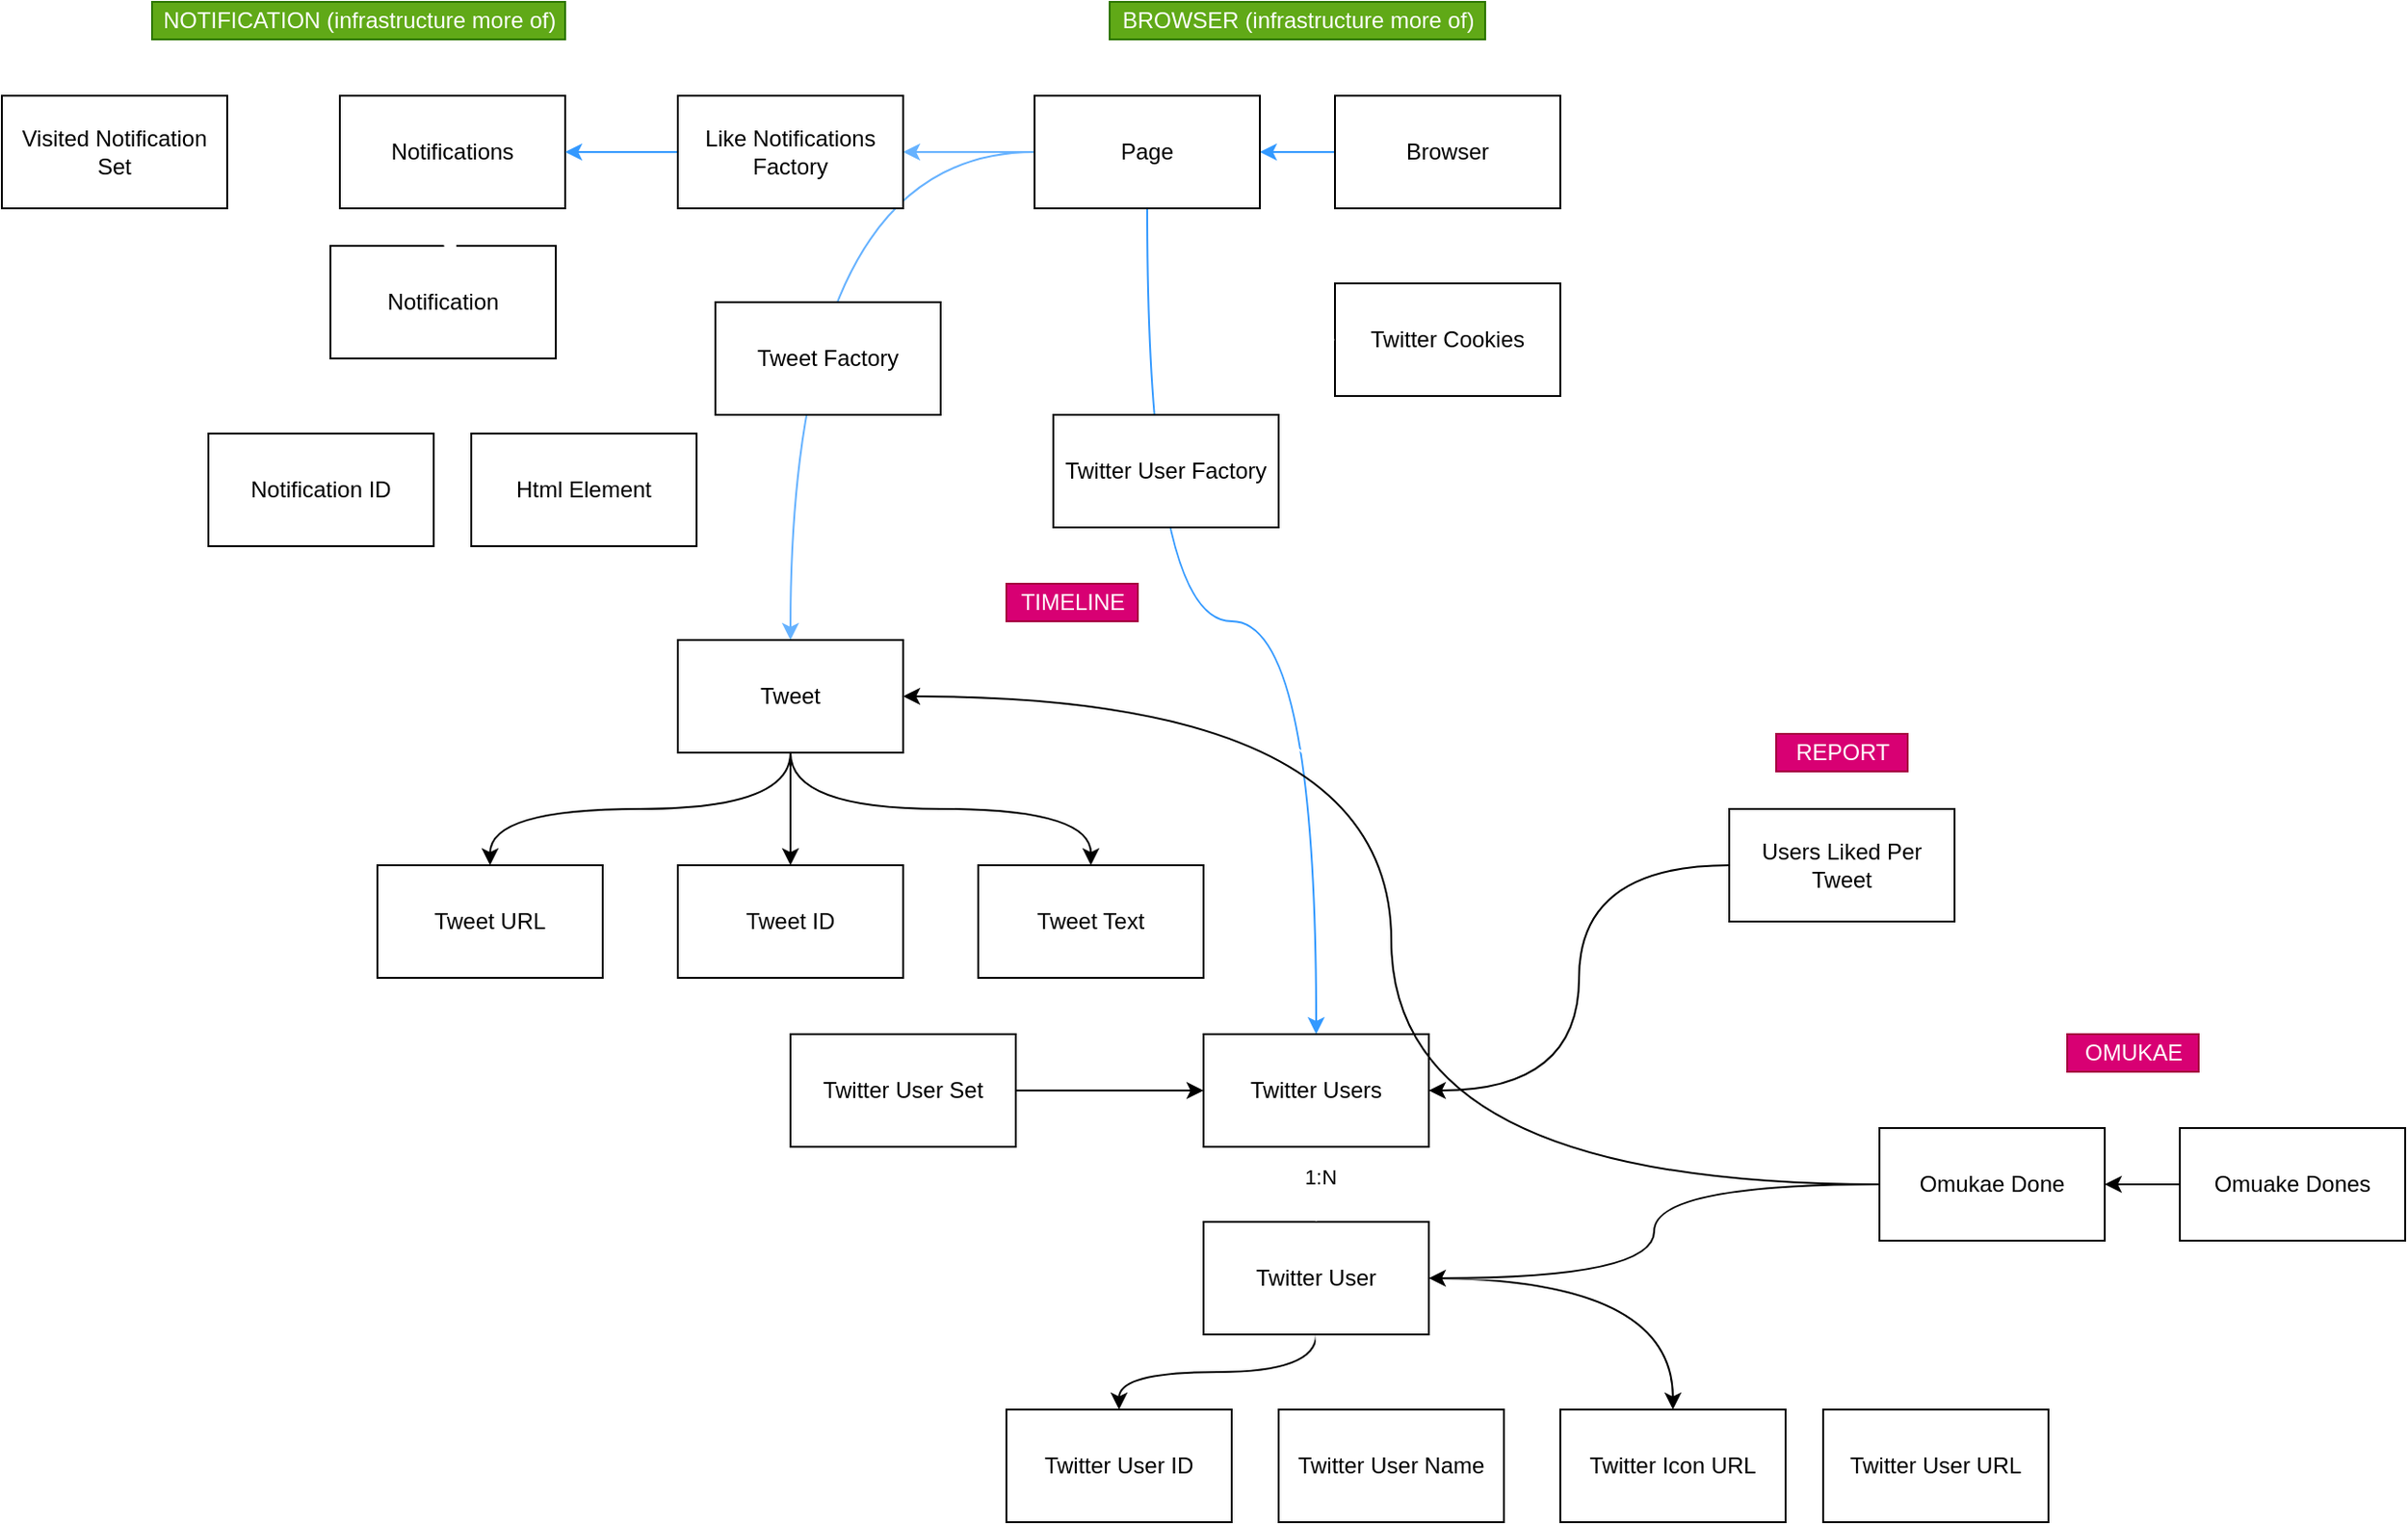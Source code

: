 <mxfile>
    <diagram id="UedU-uBntGpO-Z07bCdz" name="Page-1">
        <mxGraphModel dx="1894" dy="680" grid="1" gridSize="10" guides="1" tooltips="1" connect="1" arrows="1" fold="1" page="1" pageScale="1" pageWidth="850" pageHeight="1100" math="0" shadow="0">
            <root>
                <mxCell id="0"/>
                <mxCell id="1" parent="0"/>
                <mxCell id="2" value="Twitter Cookies" style="rounded=0;whiteSpace=wrap;html=1;" parent="1" vertex="1">
                    <mxGeometry x="600" y="390" width="120" height="60" as="geometry"/>
                </mxCell>
                <mxCell id="36" style="edgeStyle=orthogonalEdgeStyle;curved=1;rounded=0;orthogonalLoop=1;jettySize=auto;html=1;entryX=1;entryY=0.5;entryDx=0;entryDy=0;strokeColor=#3399FF;" parent="1" source="3" target="4" edge="1">
                    <mxGeometry relative="1" as="geometry"/>
                </mxCell>
                <mxCell id="3" value="Browser" style="rounded=0;whiteSpace=wrap;html=1;" parent="1" vertex="1">
                    <mxGeometry x="600" y="290" width="120" height="60" as="geometry"/>
                </mxCell>
                <mxCell id="33" style="edgeStyle=orthogonalEdgeStyle;curved=1;rounded=0;orthogonalLoop=1;jettySize=auto;html=1;strokeColor=#66B2FF;entryX=1;entryY=0.5;entryDx=0;entryDy=0;" parent="1" source="4" target="62" edge="1">
                    <mxGeometry relative="1" as="geometry">
                        <mxPoint x="390" y="300" as="targetPoint"/>
                    </mxGeometry>
                </mxCell>
                <mxCell id="34" style="edgeStyle=orthogonalEdgeStyle;curved=1;rounded=0;orthogonalLoop=1;jettySize=auto;html=1;strokeColor=#66B2FF;" parent="1" source="4" target="8" edge="1">
                    <mxGeometry relative="1" as="geometry"/>
                </mxCell>
                <mxCell id="35" style="edgeStyle=orthogonalEdgeStyle;curved=1;rounded=0;orthogonalLoop=1;jettySize=auto;html=1;entryX=0;entryY=0.5;entryDx=0;entryDy=0;strokeColor=#FFFFFF;exitX=0.5;exitY=1;exitDx=0;exitDy=0;" parent="1" source="4" target="2" edge="1">
                    <mxGeometry relative="1" as="geometry"/>
                </mxCell>
                <mxCell id="70" style="edgeStyle=orthogonalEdgeStyle;curved=1;rounded=0;orthogonalLoop=1;jettySize=auto;html=1;strokeColor=#3399FF;" parent="1" source="4" target="28" edge="1">
                    <mxGeometry relative="1" as="geometry"/>
                </mxCell>
                <mxCell id="4" value="Page" style="rounded=0;whiteSpace=wrap;html=1;" parent="1" vertex="1">
                    <mxGeometry x="440" y="290" width="120" height="60" as="geometry"/>
                </mxCell>
                <mxCell id="59" style="edgeStyle=orthogonalEdgeStyle;curved=1;rounded=0;orthogonalLoop=1;jettySize=auto;html=1;strokeColor=#FFFFFF;" parent="1" source="5" target="58" edge="1">
                    <mxGeometry relative="1" as="geometry"/>
                </mxCell>
                <mxCell id="61" style="edgeStyle=orthogonalEdgeStyle;curved=1;rounded=0;orthogonalLoop=1;jettySize=auto;html=1;entryX=0.5;entryY=0;entryDx=0;entryDy=0;strokeColor=#FFFFFF;" parent="1" source="5" target="47" edge="1">
                    <mxGeometry relative="1" as="geometry"/>
                </mxCell>
                <mxCell id="5" value="Notification" style="rounded=0;whiteSpace=wrap;html=1;" parent="1" vertex="1">
                    <mxGeometry x="65" y="370" width="120" height="60" as="geometry"/>
                </mxCell>
                <mxCell id="57" style="edgeStyle=orthogonalEdgeStyle;curved=1;rounded=0;orthogonalLoop=1;jettySize=auto;html=1;entryX=0;entryY=0.5;entryDx=0;entryDy=0;strokeColor=#FFFFFF;" parent="1" source="6" target="55" edge="1">
                    <mxGeometry relative="1" as="geometry"/>
                </mxCell>
                <mxCell id="6" value="Visited Notification Set" style="rounded=0;whiteSpace=wrap;html=1;" parent="1" vertex="1">
                    <mxGeometry x="-110" y="290" width="120" height="60" as="geometry"/>
                </mxCell>
                <mxCell id="23" style="edgeStyle=orthogonalEdgeStyle;curved=1;rounded=0;orthogonalLoop=1;jettySize=auto;html=1;" parent="1" source="7" target="16" edge="1">
                    <mxGeometry relative="1" as="geometry"/>
                </mxCell>
                <mxCell id="24" style="edgeStyle=orthogonalEdgeStyle;curved=1;rounded=0;orthogonalLoop=1;jettySize=auto;html=1;" parent="1" source="7" target="17" edge="1">
                    <mxGeometry relative="1" as="geometry"/>
                </mxCell>
                <mxCell id="75" style="edgeStyle=orthogonalEdgeStyle;curved=1;rounded=0;orthogonalLoop=1;jettySize=auto;html=1;strokeColor=#FFFFFF;" parent="1" source="7" target="72" edge="1">
                    <mxGeometry relative="1" as="geometry"/>
                </mxCell>
                <mxCell id="80" style="edgeStyle=orthogonalEdgeStyle;curved=1;rounded=0;orthogonalLoop=1;jettySize=auto;html=1;strokeColor=#FFFFFF;" parent="1" source="7" target="77" edge="1">
                    <mxGeometry relative="1" as="geometry"/>
                </mxCell>
                <mxCell id="7" value="Twitter User" style="rounded=0;whiteSpace=wrap;html=1;" parent="1" vertex="1">
                    <mxGeometry x="530" y="890" width="120" height="60" as="geometry"/>
                </mxCell>
                <mxCell id="21" style="edgeStyle=orthogonalEdgeStyle;curved=1;rounded=0;orthogonalLoop=1;jettySize=auto;html=1;" parent="1" source="8" target="12" edge="1">
                    <mxGeometry relative="1" as="geometry"/>
                </mxCell>
                <mxCell id="22" style="edgeStyle=orthogonalEdgeStyle;curved=1;rounded=0;orthogonalLoop=1;jettySize=auto;html=1;exitX=0.5;exitY=1;exitDx=0;exitDy=0;" parent="1" source="8" target="13" edge="1">
                    <mxGeometry relative="1" as="geometry"/>
                </mxCell>
                <mxCell id="69" style="edgeStyle=orthogonalEdgeStyle;curved=1;rounded=0;orthogonalLoop=1;jettySize=auto;html=1;entryX=0.5;entryY=0;entryDx=0;entryDy=0;exitX=0.5;exitY=1;exitDx=0;exitDy=0;" parent="1" source="8" target="68" edge="1">
                    <mxGeometry relative="1" as="geometry"/>
                </mxCell>
                <mxCell id="8" value="Tweet" style="rounded=0;whiteSpace=wrap;html=1;" parent="1" vertex="1">
                    <mxGeometry x="250" y="580" width="120" height="60" as="geometry"/>
                </mxCell>
                <mxCell id="67" style="edgeStyle=orthogonalEdgeStyle;curved=1;rounded=0;orthogonalLoop=1;jettySize=auto;html=1;entryX=0;entryY=0.5;entryDx=0;entryDy=0;" parent="1" source="9" target="28" edge="1">
                    <mxGeometry relative="1" as="geometry"/>
                </mxCell>
                <mxCell id="9" value="Twitter User Set" style="rounded=0;whiteSpace=wrap;html=1;" parent="1" vertex="1">
                    <mxGeometry x="310" y="790" width="120" height="60" as="geometry"/>
                </mxCell>
                <mxCell id="12" value="Tweet ID" style="rounded=0;whiteSpace=wrap;html=1;" parent="1" vertex="1">
                    <mxGeometry x="250" y="700" width="120" height="60" as="geometry"/>
                </mxCell>
                <mxCell id="13" value="Tweet Text" style="rounded=0;whiteSpace=wrap;html=1;" parent="1" vertex="1">
                    <mxGeometry x="410" y="700" width="120" height="60" as="geometry"/>
                </mxCell>
                <mxCell id="16" value="Twitter User ID" style="rounded=0;whiteSpace=wrap;html=1;" parent="1" vertex="1">
                    <mxGeometry x="425" y="990" width="120" height="60" as="geometry"/>
                </mxCell>
                <mxCell id="17" value="Twitter Icon URL" style="rounded=0;whiteSpace=wrap;html=1;" parent="1" vertex="1">
                    <mxGeometry x="720" y="990" width="120" height="60" as="geometry"/>
                </mxCell>
                <mxCell id="52" style="edgeStyle=orthogonalEdgeStyle;rounded=0;orthogonalLoop=1;jettySize=auto;html=1;entryX=1;entryY=0.5;entryDx=0;entryDy=0;strokeColor=#FFFFFF;curved=1;" parent="1" source="25" target="8" edge="1">
                    <mxGeometry relative="1" as="geometry"/>
                </mxCell>
                <mxCell id="66" style="edgeStyle=orthogonalEdgeStyle;rounded=0;orthogonalLoop=1;jettySize=auto;html=1;entryX=1;entryY=0.5;entryDx=0;entryDy=0;curved=1;" parent="1" source="25" target="28" edge="1">
                    <mxGeometry relative="1" as="geometry"/>
                </mxCell>
                <mxCell id="25" value="Users Liked Per Tweet" style="rounded=0;whiteSpace=wrap;html=1;" parent="1" vertex="1">
                    <mxGeometry x="810" y="670" width="120" height="60" as="geometry"/>
                </mxCell>
                <mxCell id="29" style="edgeStyle=orthogonalEdgeStyle;curved=1;rounded=0;orthogonalLoop=1;jettySize=auto;html=1;entryX=0.5;entryY=0;entryDx=0;entryDy=0;strokeColor=#FFFFFF;" parent="1" source="28" target="7" edge="1">
                    <mxGeometry relative="1" as="geometry"/>
                </mxCell>
                <mxCell id="31" value="1:N" style="edgeLabel;html=1;align=center;verticalAlign=middle;resizable=0;points=[];" parent="29" vertex="1" connectable="0">
                    <mxGeometry x="-0.22" y="2" relative="1" as="geometry">
                        <mxPoint as="offset"/>
                    </mxGeometry>
                </mxCell>
                <mxCell id="28" value="Twitter Users" style="rounded=0;whiteSpace=wrap;html=1;" parent="1" vertex="1">
                    <mxGeometry x="530" y="790" width="120" height="60" as="geometry"/>
                </mxCell>
                <mxCell id="37" value="BROWSER (infrastructure more of)" style="text;html=1;align=center;verticalAlign=middle;resizable=0;points=[];autosize=1;fillColor=#60a917;strokeColor=#2D7600;fontColor=#ffffff;" parent="1" vertex="1">
                    <mxGeometry x="480" y="240" width="200" height="20" as="geometry"/>
                </mxCell>
                <mxCell id="38" value="NOTIFICATION (infrastructure more of)" style="text;html=1;align=center;verticalAlign=middle;resizable=0;points=[];autosize=1;fillColor=#60a917;strokeColor=#2D7600;fontColor=#ffffff;" parent="1" vertex="1">
                    <mxGeometry x="-30" y="240" width="220" height="20" as="geometry"/>
                </mxCell>
                <mxCell id="39" value="TIMELINE" style="text;html=1;align=center;verticalAlign=middle;resizable=0;points=[];autosize=1;fillColor=#d80073;strokeColor=#A50040;fontColor=#ffffff;" parent="1" vertex="1">
                    <mxGeometry x="425" y="550" width="70" height="20" as="geometry"/>
                </mxCell>
                <mxCell id="40" value="REPORT" style="text;html=1;align=center;verticalAlign=middle;resizable=0;points=[];autosize=1;fillColor=#d80073;strokeColor=#A50040;fontColor=#ffffff;" parent="1" vertex="1">
                    <mxGeometry x="835" y="630" width="70" height="20" as="geometry"/>
                </mxCell>
                <mxCell id="47" value="Html Element" style="rounded=0;whiteSpace=wrap;html=1;" parent="1" vertex="1">
                    <mxGeometry x="140" y="470" width="120" height="60" as="geometry"/>
                </mxCell>
                <mxCell id="56" style="edgeStyle=orthogonalEdgeStyle;rounded=0;orthogonalLoop=1;jettySize=auto;html=1;entryX=0.5;entryY=0;entryDx=0;entryDy=0;strokeColor=#FFFFFF;curved=1;" parent="1" source="55" target="5" edge="1">
                    <mxGeometry relative="1" as="geometry"/>
                </mxCell>
                <mxCell id="55" value="Notifications" style="rounded=0;whiteSpace=wrap;html=1;" parent="1" vertex="1">
                    <mxGeometry x="70" y="290" width="120" height="60" as="geometry"/>
                </mxCell>
                <mxCell id="58" value="Notification ID" style="rounded=0;whiteSpace=wrap;html=1;" parent="1" vertex="1">
                    <mxGeometry y="470" width="120" height="60" as="geometry"/>
                </mxCell>
                <mxCell id="64" style="edgeStyle=orthogonalEdgeStyle;curved=1;rounded=0;orthogonalLoop=1;jettySize=auto;html=1;entryX=1;entryY=0.5;entryDx=0;entryDy=0;strokeColor=#3399FF;" parent="1" source="62" target="55" edge="1">
                    <mxGeometry relative="1" as="geometry"/>
                </mxCell>
                <mxCell id="62" value="Like Notifications Factory" style="rounded=0;whiteSpace=wrap;html=1;" parent="1" vertex="1">
                    <mxGeometry x="250" y="290" width="120" height="60" as="geometry"/>
                </mxCell>
                <mxCell id="65" value="Tweet Factory" style="rounded=0;whiteSpace=wrap;html=1;shadow=0;" parent="1" vertex="1">
                    <mxGeometry x="270" y="400" width="120" height="60" as="geometry"/>
                </mxCell>
                <mxCell id="68" value="Tweet URL" style="rounded=0;whiteSpace=wrap;html=1;" parent="1" vertex="1">
                    <mxGeometry x="90" y="700" width="120" height="60" as="geometry"/>
                </mxCell>
                <mxCell id="71" value="Twitter User Factory" style="rounded=0;whiteSpace=wrap;html=1;" parent="1" vertex="1">
                    <mxGeometry x="450" y="460" width="120" height="60" as="geometry"/>
                </mxCell>
                <mxCell id="72" value="Twitter User Name" style="rounded=0;whiteSpace=wrap;html=1;" parent="1" vertex="1">
                    <mxGeometry x="570" y="990" width="120" height="60" as="geometry"/>
                </mxCell>
                <mxCell id="77" value="Twitter User URL" style="rounded=0;whiteSpace=wrap;html=1;" parent="1" vertex="1">
                    <mxGeometry x="860" y="990" width="120" height="60" as="geometry"/>
                </mxCell>
                <mxCell id="86" style="edgeStyle=orthogonalEdgeStyle;curved=1;rounded=0;orthogonalLoop=1;jettySize=auto;html=1;" edge="1" parent="1" source="81" target="7">
                    <mxGeometry relative="1" as="geometry"/>
                </mxCell>
                <mxCell id="90" style="edgeStyle=orthogonalEdgeStyle;curved=1;rounded=0;orthogonalLoop=1;jettySize=auto;html=1;entryX=1;entryY=0.5;entryDx=0;entryDy=0;" edge="1" parent="1" source="81" target="8">
                    <mxGeometry relative="1" as="geometry"/>
                </mxCell>
                <mxCell id="81" value="Omukae Done" style="whiteSpace=wrap;html=1;" vertex="1" parent="1">
                    <mxGeometry x="890" y="840" width="120" height="60" as="geometry"/>
                </mxCell>
                <mxCell id="85" value="OMUKAE" style="text;html=1;align=center;verticalAlign=middle;resizable=0;points=[];autosize=1;fillColor=#d80073;strokeColor=#A50040;fontColor=#ffffff;" vertex="1" parent="1">
                    <mxGeometry x="990" y="790" width="70" height="20" as="geometry"/>
                </mxCell>
                <mxCell id="89" style="edgeStyle=orthogonalEdgeStyle;curved=1;rounded=0;orthogonalLoop=1;jettySize=auto;html=1;entryX=1;entryY=0.5;entryDx=0;entryDy=0;" edge="1" parent="1" source="88" target="81">
                    <mxGeometry relative="1" as="geometry"/>
                </mxCell>
                <mxCell id="88" value="Omuake Dones" style="whiteSpace=wrap;html=1;" vertex="1" parent="1">
                    <mxGeometry x="1050" y="840" width="120" height="60" as="geometry"/>
                </mxCell>
            </root>
        </mxGraphModel>
    </diagram>
</mxfile>